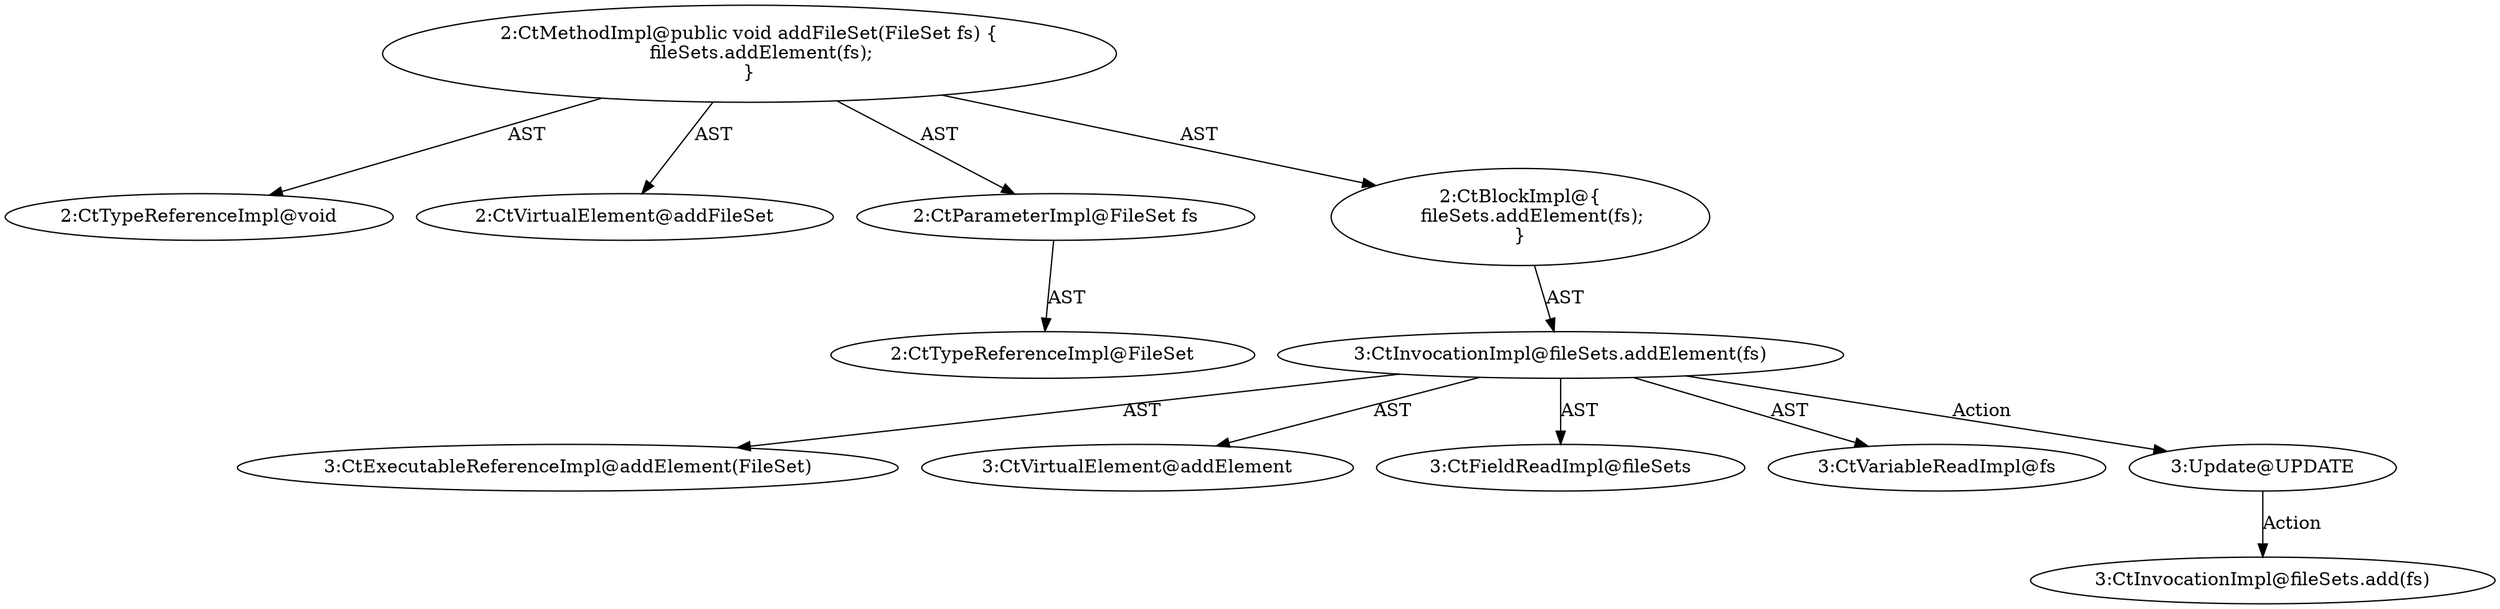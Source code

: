 digraph "addFileSet#?,FileSet" {
0 [label="2:CtTypeReferenceImpl@void" shape=ellipse]
1 [label="2:CtVirtualElement@addFileSet" shape=ellipse]
2 [label="2:CtParameterImpl@FileSet fs" shape=ellipse]
3 [label="2:CtTypeReferenceImpl@FileSet" shape=ellipse]
4 [label="3:CtExecutableReferenceImpl@addElement(FileSet)" shape=ellipse]
5 [label="3:CtVirtualElement@addElement" shape=ellipse]
6 [label="3:CtFieldReadImpl@fileSets" shape=ellipse]
7 [label="3:CtVariableReadImpl@fs" shape=ellipse]
8 [label="3:CtInvocationImpl@fileSets.addElement(fs)" shape=ellipse]
9 [label="2:CtBlockImpl@\{
    fileSets.addElement(fs);
\}" shape=ellipse]
10 [label="2:CtMethodImpl@public void addFileSet(FileSet fs) \{
    fileSets.addElement(fs);
\}" shape=ellipse]
11 [label="3:Update@UPDATE" shape=ellipse]
12 [label="3:CtInvocationImpl@fileSets.add(fs)" shape=ellipse]
2 -> 3 [label="AST"];
8 -> 5 [label="AST"];
8 -> 6 [label="AST"];
8 -> 4 [label="AST"];
8 -> 7 [label="AST"];
8 -> 11 [label="Action"];
9 -> 8 [label="AST"];
10 -> 1 [label="AST"];
10 -> 0 [label="AST"];
10 -> 2 [label="AST"];
10 -> 9 [label="AST"];
11 -> 12 [label="Action"];
}
